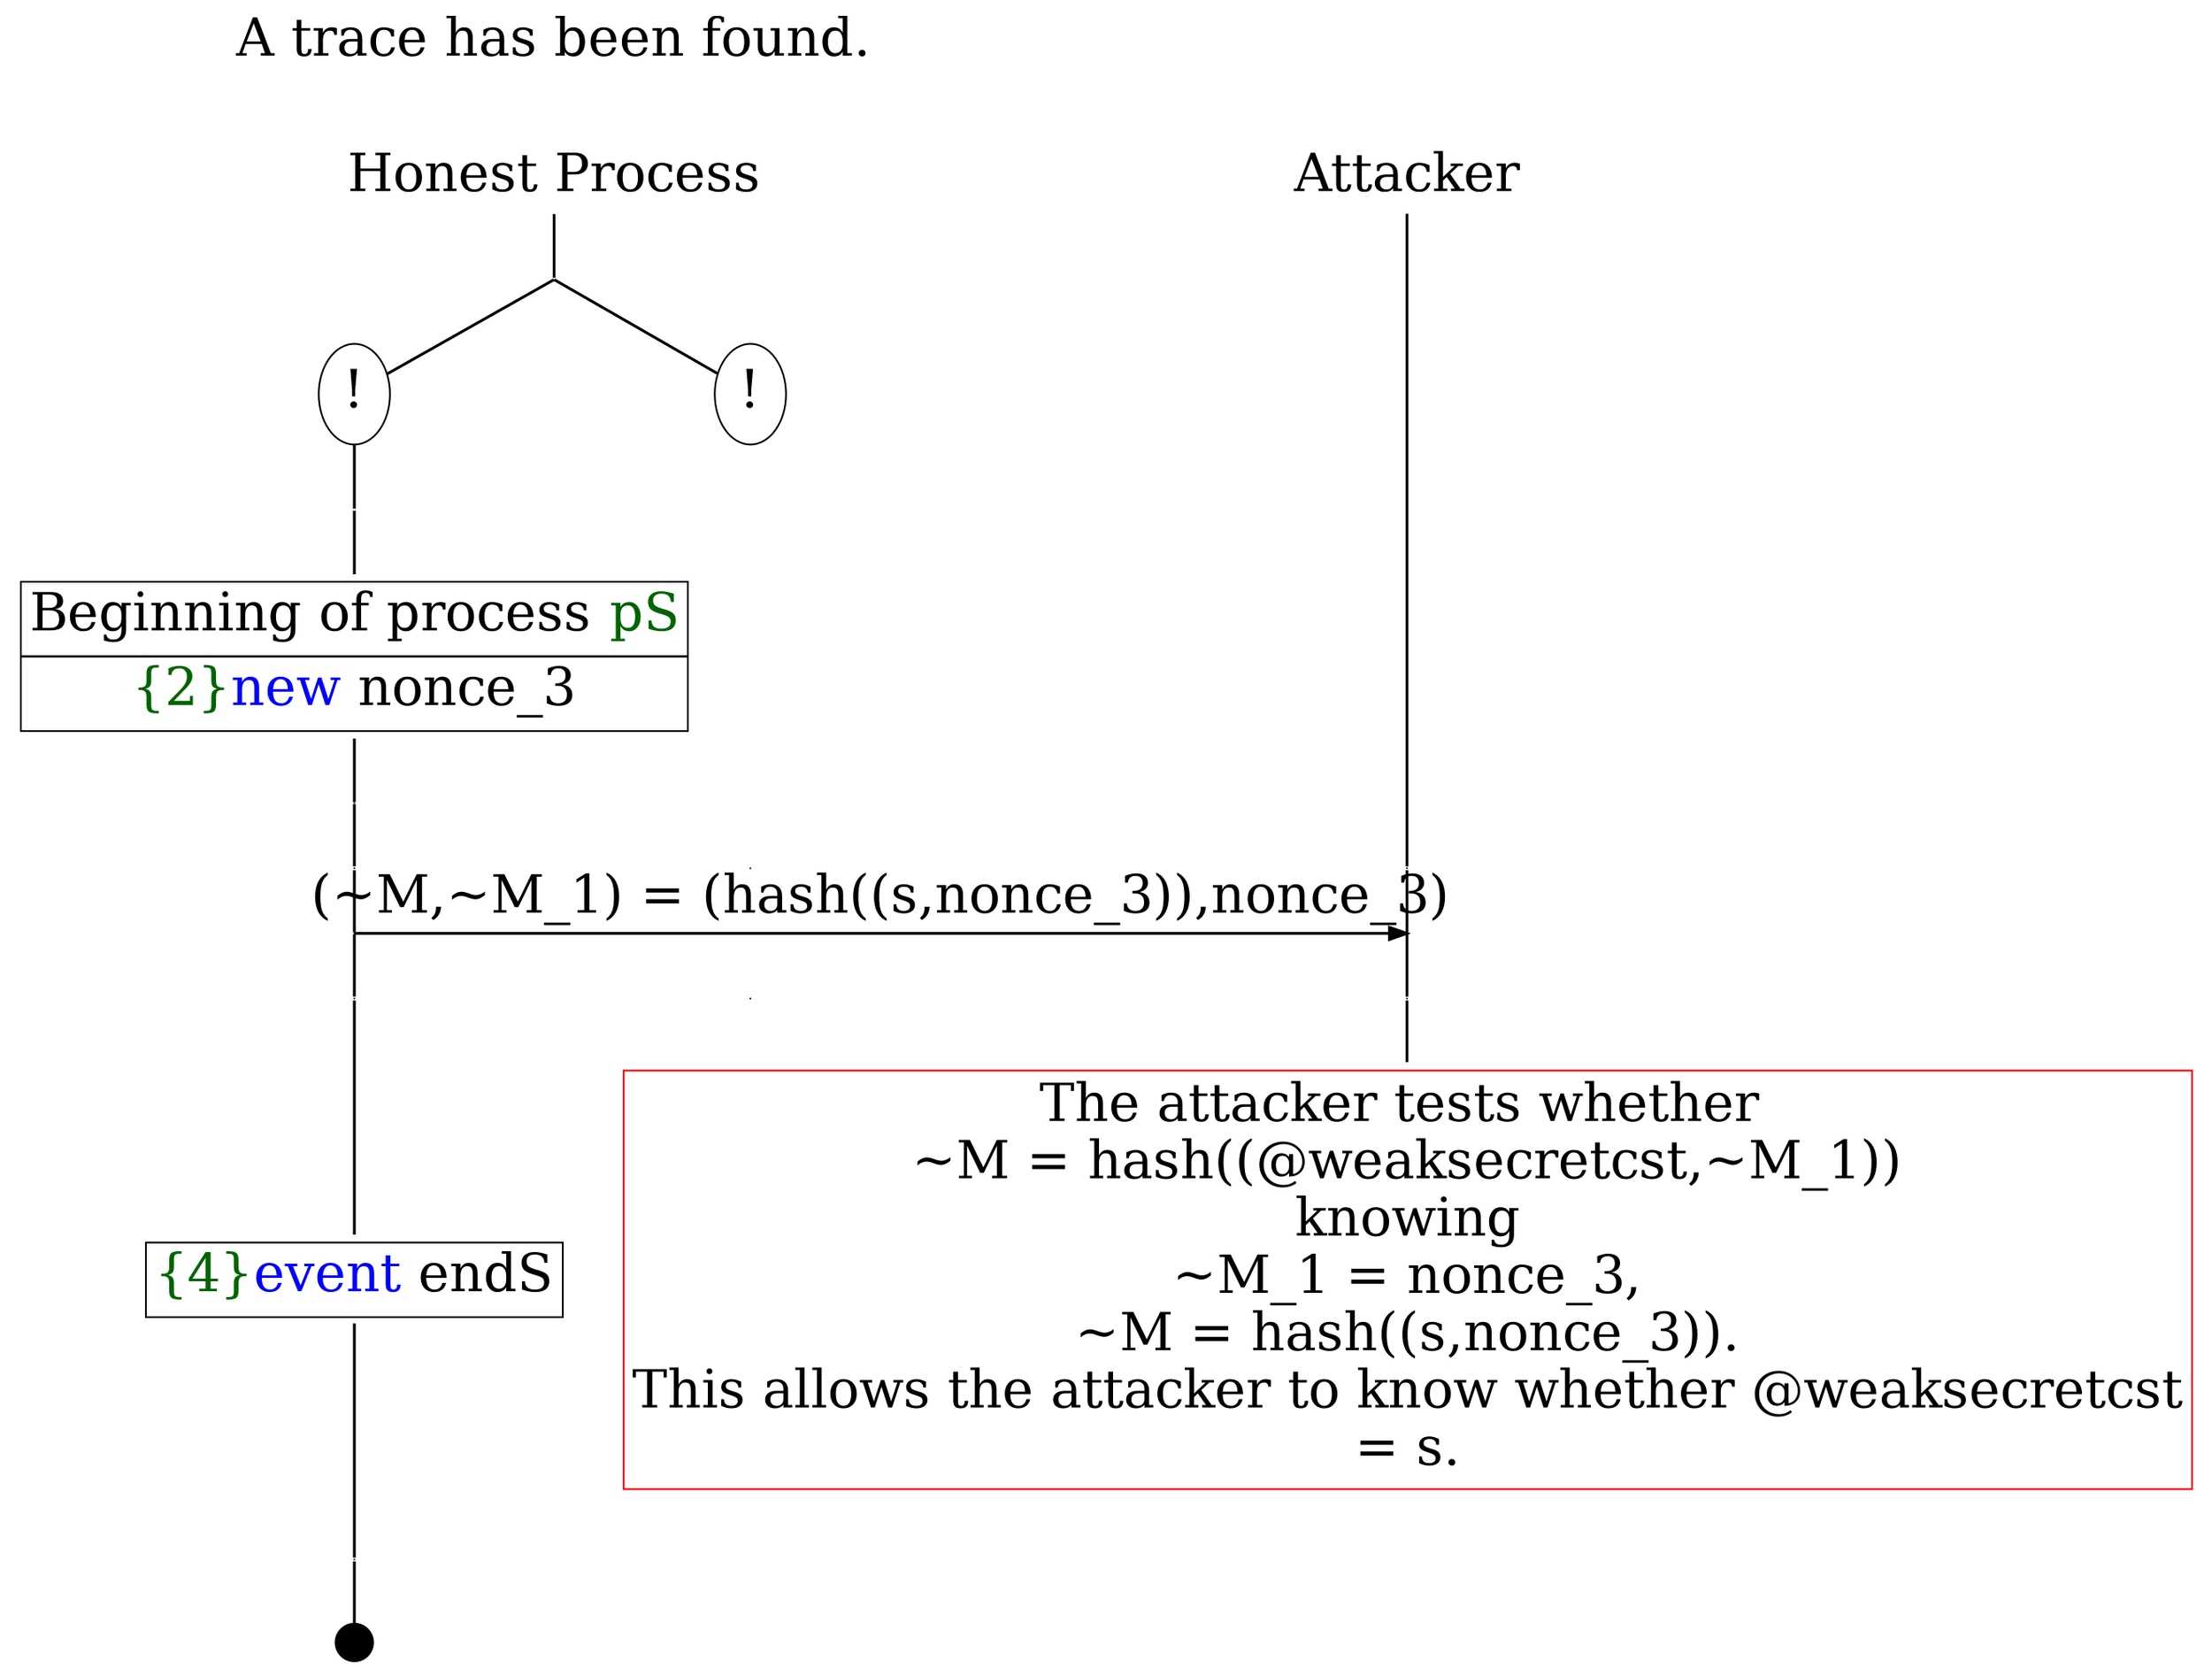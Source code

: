 digraph {
graph [ordering = out]
edge [arrowhead = none, penwidth = 1.6, fontsize = 30]
node [shape = point, width = 0, height = 0, fontsize = 30]
Trace [label = <A trace has been found.<br/>
>, shape = plaintext]
P0__0 [label = "Honest Process", shape = plaintext]
P__0 [label = "Attacker", shape = plaintext]
Trace -> P0__0 [label = "", style = invisible, weight = 100]{rank = same; P0__0 P__0}
P0__0 -> P0__1 [label = <>, weight = 100]
/*RPar */
P0__1 -> P0_1__1 [label = <>]
P0__1 -> P0_0__1 [label = <>]
P0__1 [label = "", fixedsize = false, width = 0, height = 0, shape = none]
{rank = same; P0_0__1 P0_1__1}
P0_0__1 [label = "!", shape = ellipse]
P0_1__1 [label = "!", shape = ellipse]
P0_1_0__1 [label = "", fixedsize = false, width = 0, height = 0, shape = none]
P0_1__1 -> P0_1_0__1 [label = <>, weight = 100]
P0_1_0__1 -> P0_1_0__2 [label = <>, weight = 100]
P0_1_0__2 [shape = plaintext, label = <<TABLE BORDER="0" CELLBORDER="1" CELLSPACING="0" CELLPADDING="4"> <TR><TD>Beginning of process <FONT COLOR="darkgreen">pS</FONT></TD></TR><TR><TD><FONT COLOR="darkgreen">{2}</FONT><FONT COLOR="blue">new </FONT>nonce_3</TD></TR></TABLE>>]
P0_1_0__2 -> P0_1_0__3 [label = <>, weight = 100]
P0_1_0__3 -> P0_1_0__4 [label = <>, weight = 100]
P0_0__2 [label = "", style = invisible]
P0_0__1 -> P0_0__2 [label = <>, weight = 100, style = invisible]
P__0 -> P__1 [label = <>, weight = 100]
{rank = same; P__1 P0_0__2 P0_1_0__4}
P0_1_0__4 -> P0_1_0__5 [label = <>, weight = 100]
P__1 -> P__2 [label = <>, weight = 100]
{rank = same; P__2 P0_1_0__5}
P0_1_0__5 -> P__2 [label = <(~M,~M_1) = (hash((s,nonce_3)),nonce_3)>, arrowhead = normal]
P0_1_0__5 -> P0_1_0__6 [label = <>, weight = 100]
P0_0__3 [label = "", style = invisible]
P0_0__2 -> P0_0__3 [label = <>, weight = 100, style = invisible]
P__2 -> P__3 [label = <>, weight = 100]
{rank = same; P__3 P0_0__3 P0_1_0__6}
P0_1_0__6 -> P0_1_0__7 [label = <>, weight = 100]
P0_1_0__7 [shape = plaintext, label = <<TABLE BORDER="0" CELLBORDER="1" CELLSPACING="0" CELLPADDING="4"> <TR><TD><FONT COLOR="darkgreen">{4}</FONT><FONT COLOR="blue">event</FONT> endS</TD></TR></TABLE>>]
P0_1_0__7 -> P0_1_0__8 [label = <>, weight = 100]
P0_1_0__9 [label = "", width = 0.3, height = 0.3]
P0_1_0__8 -> P0_1_0__9 [label = <>, weight = 100]
P__3 -> P__4 [label = <>, weight = 100]
P__4 [color = red, shape = plaintext, label = <<TABLE BORDER="0" CELLBORDER="1" CELLSPACING="0" CELLPADDING="4"> <TR><TD>The attacker tests whether <br/>
~M = hash((@weaksecretcst,~M_1))<br/>
knowing<br/>
~M_1 = nonce_3,<br/>
~M = hash((s,nonce_3)).<br/>
This allows the attacker to know whether @weaksecretcst<br/>
= s.<br/>
</TD></TR></TABLE>>]
}